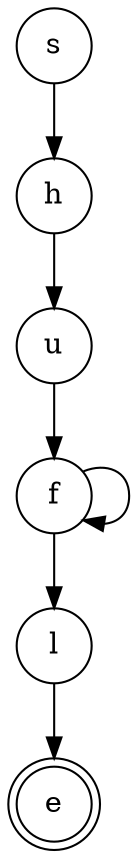 digraph {   
    node [shape = doublecircle, color = black] e ;
    node [shape = circle];
    node [color= black];
    s -> h -> u -> f -> f -> l -> e;	
}